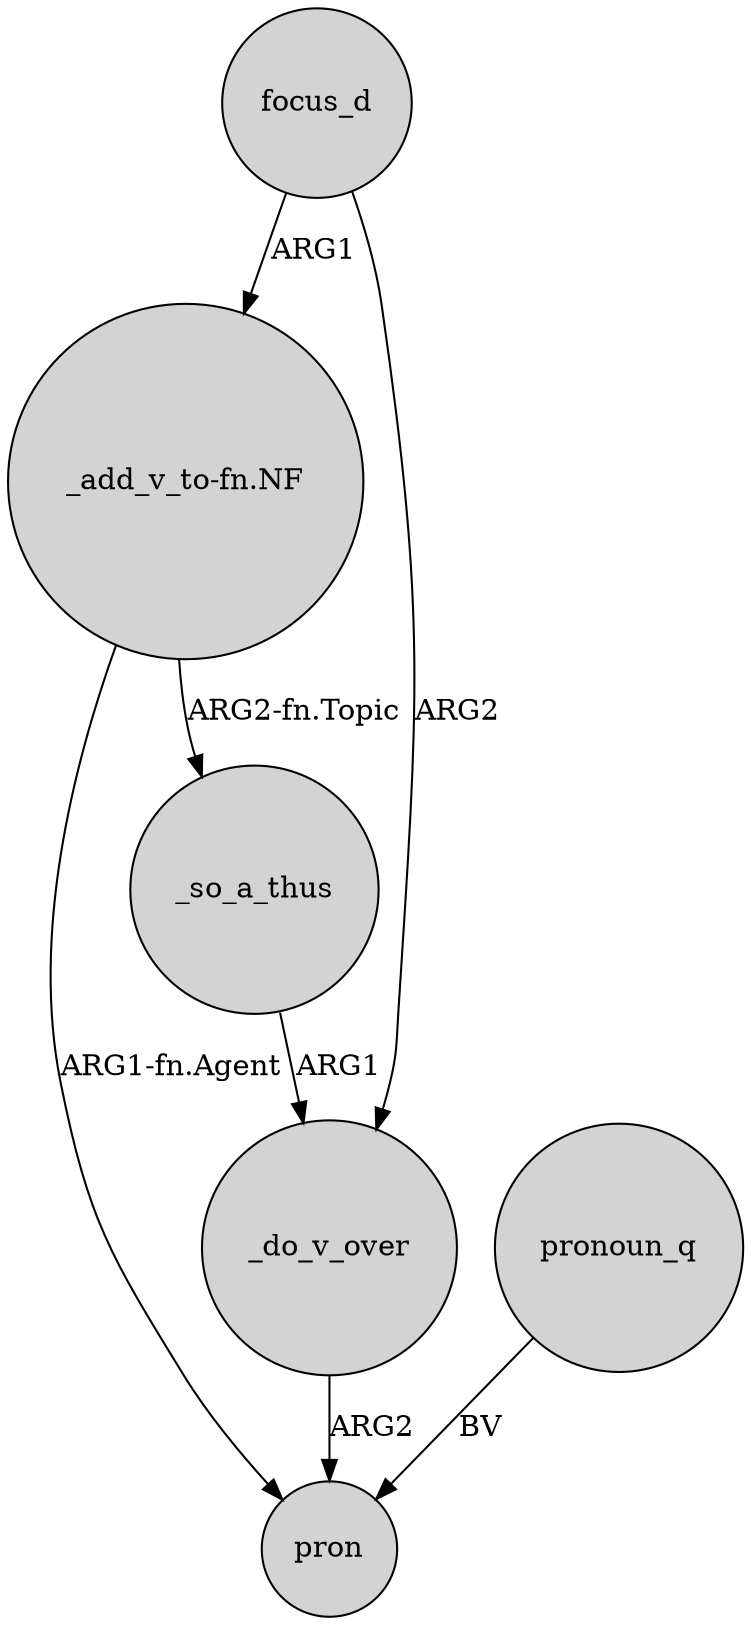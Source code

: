 digraph {
	node [shape=circle style=filled]
	focus_d -> "_add_v_to-fn.NF" [label=ARG1]
	_so_a_thus -> _do_v_over [label=ARG1]
	"_add_v_to-fn.NF" -> _so_a_thus [label="ARG2-fn.Topic"]
	_do_v_over -> pron [label=ARG2]
	focus_d -> _do_v_over [label=ARG2]
	"_add_v_to-fn.NF" -> pron [label="ARG1-fn.Agent"]
	pronoun_q -> pron [label=BV]
}
